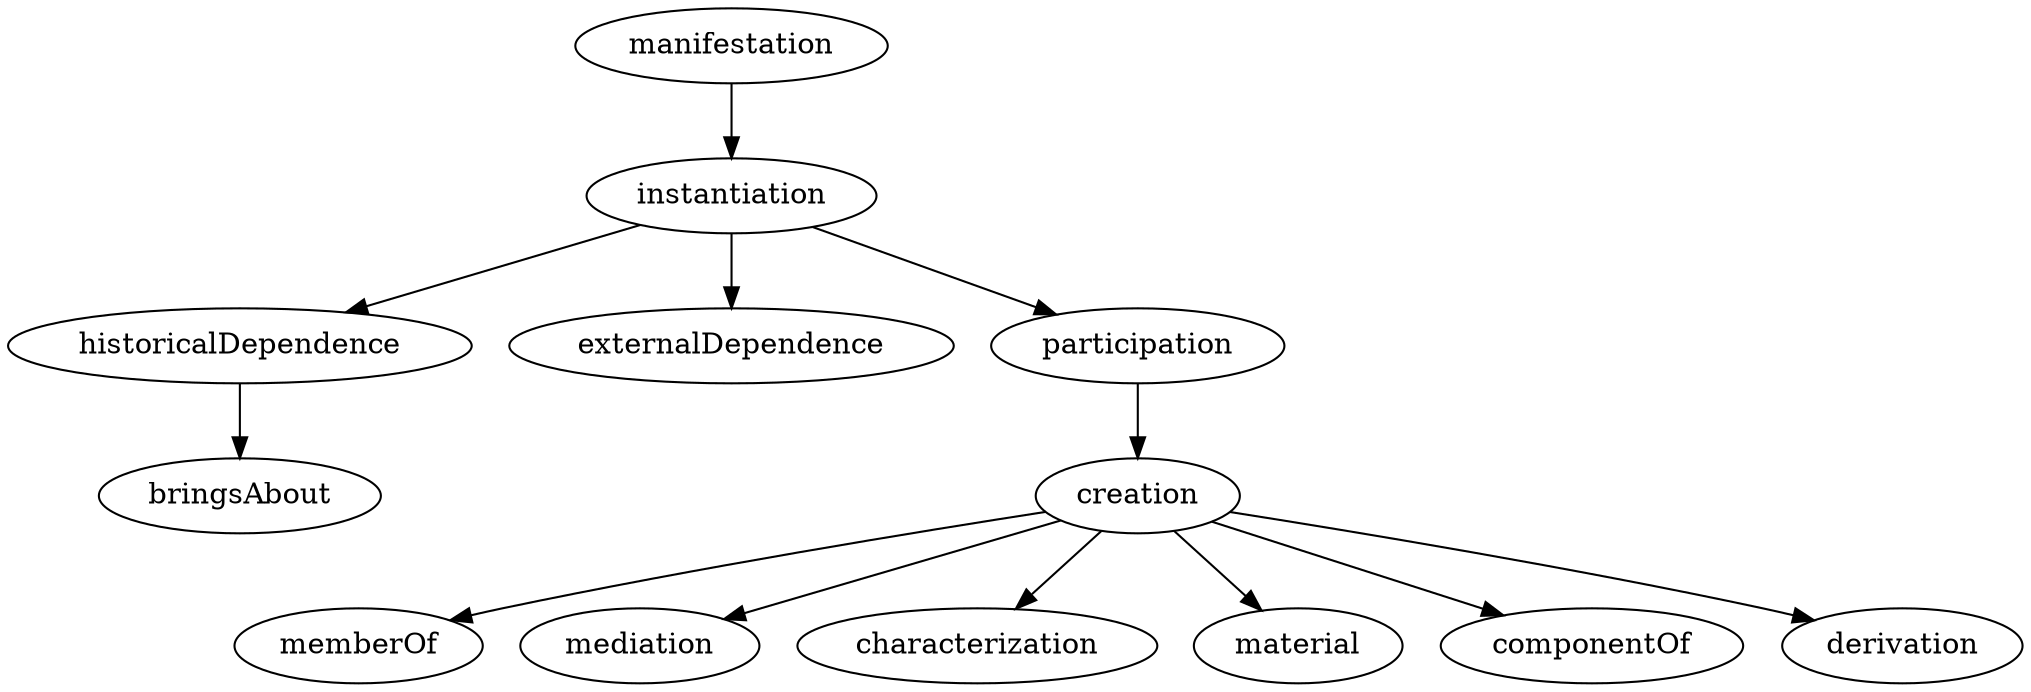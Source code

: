 strict digraph  {
manifestation;
instantiation;
historicalDependence;
externalDependence;
participation;
bringsAbout;
creation;
memberOf;
mediation;
characterization;
material;
componentOf;
derivation;
manifestation -> instantiation;
instantiation -> historicalDependence;
instantiation -> externalDependence;
instantiation -> participation;
historicalDependence -> bringsAbout;
participation -> creation;
creation -> memberOf;
creation -> mediation;
creation -> characterization;
creation -> material;
creation -> componentOf;
creation -> derivation;
}
